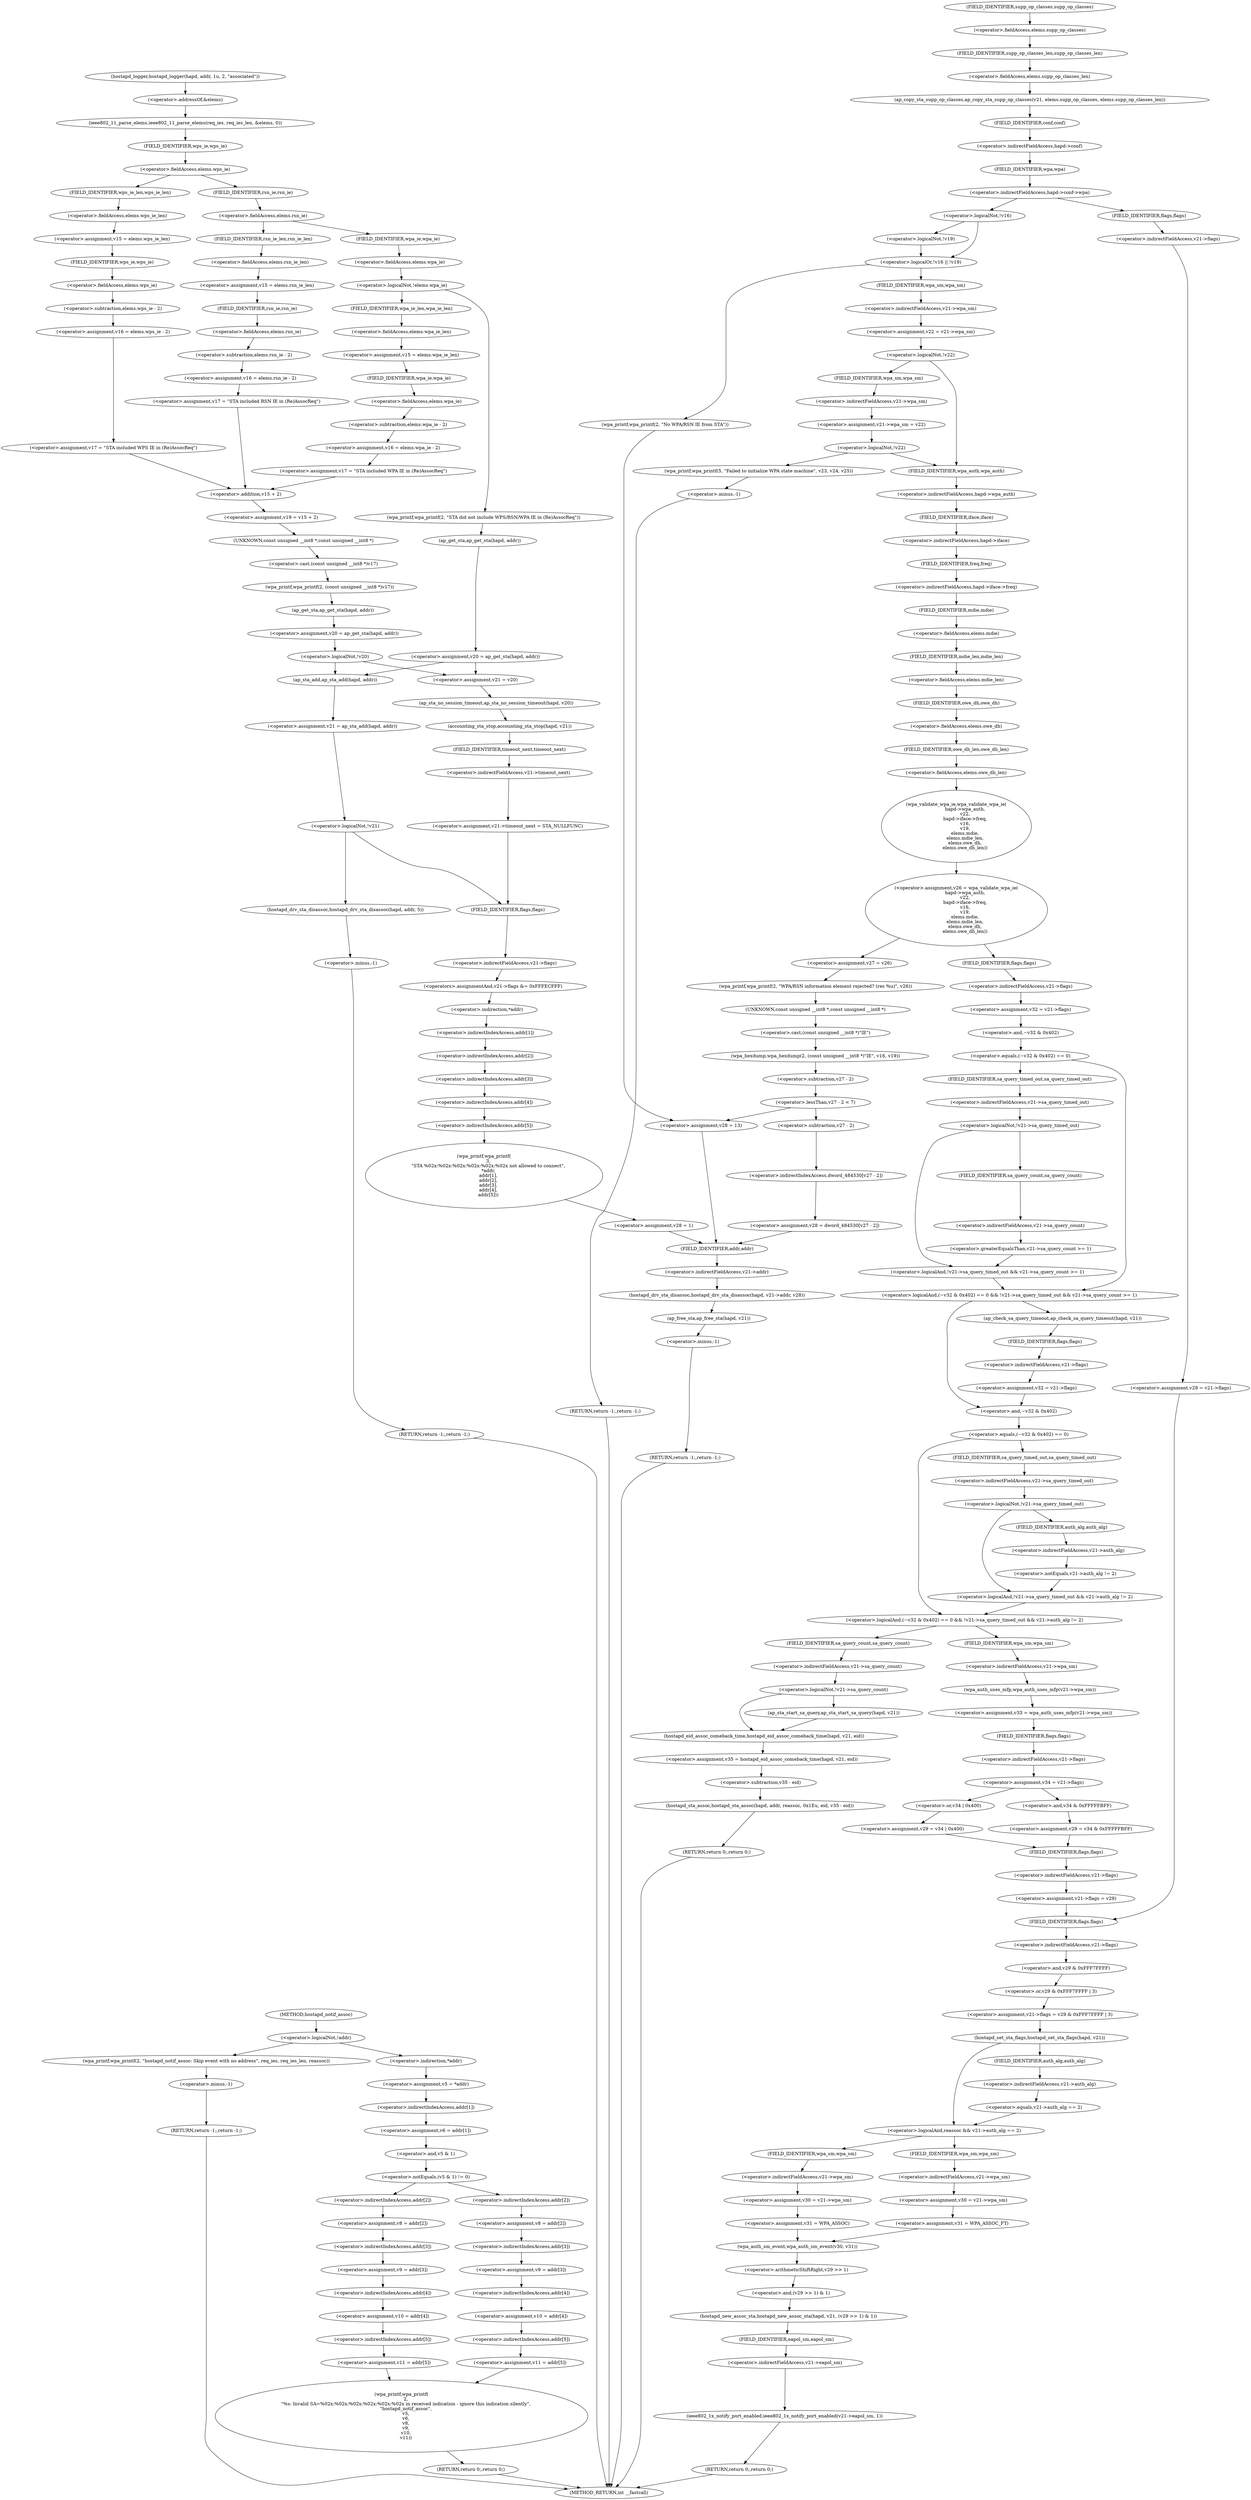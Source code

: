digraph hostapd_notif_assoc {  
"1000165" [label = "(<operator>.logicalNot,!addr)" ]
"1000168" [label = "(wpa_printf,wpa_printf(2, \"hostapd_notif_assoc: Skip event with no address\", req_ies, req_ies_len, reassoc))" ]
"1000174" [label = "(RETURN,return -1;,return -1;)" ]
"1000175" [label = "(<operator>.minus,-1)" ]
"1000177" [label = "(<operator>.assignment,v5 = *addr)" ]
"1000179" [label = "(<operator>.indirection,*addr)" ]
"1000181" [label = "(<operator>.assignment,v6 = addr[1])" ]
"1000183" [label = "(<operator>.indirectIndexAccess,addr[1])" ]
"1000187" [label = "(<operator>.notEquals,(v5 & 1) != 0)" ]
"1000188" [label = "(<operator>.and,v5 & 1)" ]
"1000193" [label = "(<operator>.assignment,v8 = addr[2])" ]
"1000195" [label = "(<operator>.indirectIndexAccess,addr[2])" ]
"1000198" [label = "(<operator>.assignment,v9 = addr[3])" ]
"1000200" [label = "(<operator>.indirectIndexAccess,addr[3])" ]
"1000203" [label = "(<operator>.assignment,v10 = addr[4])" ]
"1000205" [label = "(<operator>.indirectIndexAccess,addr[4])" ]
"1000208" [label = "(<operator>.assignment,v11 = addr[5])" ]
"1000210" [label = "(<operator>.indirectIndexAccess,addr[5])" ]
"1000214" [label = "(wpa_printf,wpa_printf(\n      2,\n      \"%s: Invalid SA=%02x:%02x:%02x:%02x:%02x:%02x in received indication - ignore this indication silently\",\n      \"hostapd_notif_assoc\",\n      v5,\n      v6,\n      v8,\n      v9,\n      v10,\n      v11))" ]
"1000224" [label = "(RETURN,return 0;,return 0;)" ]
"1000226" [label = "(<operator>.assignment,v8 = addr[2])" ]
"1000228" [label = "(<operator>.indirectIndexAccess,addr[2])" ]
"1000231" [label = "(<operator>.assignment,v9 = addr[3])" ]
"1000233" [label = "(<operator>.indirectIndexAccess,addr[3])" ]
"1000236" [label = "(<operator>.assignment,v10 = addr[4])" ]
"1000238" [label = "(<operator>.indirectIndexAccess,addr[4])" ]
"1000241" [label = "(<operator>.assignment,v11 = addr[5])" ]
"1000243" [label = "(<operator>.indirectIndexAccess,addr[5])" ]
"1000247" [label = "(hostapd_logger,hostapd_logger(hapd, addr, 1u, 2, \"associated\"))" ]
"1000253" [label = "(ieee802_11_parse_elems,ieee802_11_parse_elems(req_ies, req_ies_len, &elems, 0))" ]
"1000256" [label = "(<operator>.addressOf,&elems)" ]
"1000260" [label = "(<operator>.fieldAccess,elems.wps_ie)" ]
"1000262" [label = "(FIELD_IDENTIFIER,wps_ie,wps_ie)" ]
"1000264" [label = "(<operator>.assignment,v15 = elems.wps_ie_len)" ]
"1000266" [label = "(<operator>.fieldAccess,elems.wps_ie_len)" ]
"1000268" [label = "(FIELD_IDENTIFIER,wps_ie_len,wps_ie_len)" ]
"1000269" [label = "(<operator>.assignment,v16 = elems.wps_ie - 2)" ]
"1000271" [label = "(<operator>.subtraction,elems.wps_ie - 2)" ]
"1000272" [label = "(<operator>.fieldAccess,elems.wps_ie)" ]
"1000274" [label = "(FIELD_IDENTIFIER,wps_ie,wps_ie)" ]
"1000276" [label = "(<operator>.assignment,v17 = \"STA included WPS IE in (Re)AssocReq\")" ]
"1000281" [label = "(<operator>.fieldAccess,elems.rsn_ie)" ]
"1000283" [label = "(FIELD_IDENTIFIER,rsn_ie,rsn_ie)" ]
"1000285" [label = "(<operator>.assignment,v15 = elems.rsn_ie_len)" ]
"1000287" [label = "(<operator>.fieldAccess,elems.rsn_ie_len)" ]
"1000289" [label = "(FIELD_IDENTIFIER,rsn_ie_len,rsn_ie_len)" ]
"1000290" [label = "(<operator>.assignment,v16 = elems.rsn_ie - 2)" ]
"1000292" [label = "(<operator>.subtraction,elems.rsn_ie - 2)" ]
"1000293" [label = "(<operator>.fieldAccess,elems.rsn_ie)" ]
"1000295" [label = "(FIELD_IDENTIFIER,rsn_ie,rsn_ie)" ]
"1000297" [label = "(<operator>.assignment,v17 = \"STA included RSN IE in (Re)AssocReq\")" ]
"1000303" [label = "(<operator>.logicalNot,!elems.wpa_ie)" ]
"1000304" [label = "(<operator>.fieldAccess,elems.wpa_ie)" ]
"1000306" [label = "(FIELD_IDENTIFIER,wpa_ie,wpa_ie)" ]
"1000308" [label = "(wpa_printf,wpa_printf(2, \"STA did not include WPS/RSN/WPA IE in (Re)AssocReq\"))" ]
"1000313" [label = "(<operator>.assignment,v20 = ap_get_sta(hapd, addr))" ]
"1000315" [label = "(ap_get_sta,ap_get_sta(hapd, addr))" ]
"1000322" [label = "(<operator>.assignment,v21 = ap_sta_add(hapd, addr))" ]
"1000324" [label = "(ap_sta_add,ap_sta_add(hapd, addr))" ]
"1000328" [label = "(<operator>.logicalNot,!v21)" ]
"1000331" [label = "(hostapd_drv_sta_disassoc,hostapd_drv_sta_disassoc(hapd, addr, 5))" ]
"1000335" [label = "(RETURN,return -1;,return -1;)" ]
"1000336" [label = "(<operator>.minus,-1)" ]
"1000339" [label = "(<operator>.assignment,v15 = elems.wpa_ie_len)" ]
"1000341" [label = "(<operator>.fieldAccess,elems.wpa_ie_len)" ]
"1000343" [label = "(FIELD_IDENTIFIER,wpa_ie_len,wpa_ie_len)" ]
"1000344" [label = "(<operator>.assignment,v16 = elems.wpa_ie - 2)" ]
"1000346" [label = "(<operator>.subtraction,elems.wpa_ie - 2)" ]
"1000347" [label = "(<operator>.fieldAccess,elems.wpa_ie)" ]
"1000349" [label = "(FIELD_IDENTIFIER,wpa_ie,wpa_ie)" ]
"1000351" [label = "(<operator>.assignment,v17 = \"STA included WPA IE in (Re)AssocReq\")" ]
"1000354" [label = "(<operator>.assignment,v19 = v15 + 2)" ]
"1000356" [label = "(<operator>.addition,v15 + 2)" ]
"1000359" [label = "(wpa_printf,wpa_printf(2, (const unsigned __int8 *)v17))" ]
"1000361" [label = "(<operator>.cast,(const unsigned __int8 *)v17)" ]
"1000362" [label = "(UNKNOWN,const unsigned __int8 *,const unsigned __int8 *)" ]
"1000364" [label = "(<operator>.assignment,v20 = ap_get_sta(hapd, addr))" ]
"1000366" [label = "(ap_get_sta,ap_get_sta(hapd, addr))" ]
"1000370" [label = "(<operator>.logicalNot,!v20)" ]
"1000374" [label = "(<operator>.assignment,v21 = v20)" ]
"1000377" [label = "(ap_sta_no_session_timeout,ap_sta_no_session_timeout(hapd, v20))" ]
"1000380" [label = "(accounting_sta_stop,accounting_sta_stop(hapd, v21))" ]
"1000383" [label = "(<operator>.assignment,v21->timeout_next = STA_NULLFUNC)" ]
"1000384" [label = "(<operator>.indirectFieldAccess,v21->timeout_next)" ]
"1000386" [label = "(FIELD_IDENTIFIER,timeout_next,timeout_next)" ]
"1000389" [label = "(<operators>.assignmentAnd,v21->flags &= 0xFFFECFFF)" ]
"1000390" [label = "(<operator>.indirectFieldAccess,v21->flags)" ]
"1000392" [label = "(FIELD_IDENTIFIER,flags,flags)" ]
"1000395" [label = "(wpa_printf,wpa_printf(\n      3,\n      \"STA %02x:%02x:%02x:%02x:%02x:%02x not allowed to connect\",\n      *addr,\n      addr[1],\n      addr[2],\n      addr[3],\n      addr[4],\n      addr[5]))" ]
"1000398" [label = "(<operator>.indirection,*addr)" ]
"1000400" [label = "(<operator>.indirectIndexAccess,addr[1])" ]
"1000403" [label = "(<operator>.indirectIndexAccess,addr[2])" ]
"1000406" [label = "(<operator>.indirectIndexAccess,addr[3])" ]
"1000409" [label = "(<operator>.indirectIndexAccess,addr[4])" ]
"1000412" [label = "(<operator>.indirectIndexAccess,addr[5])" ]
"1000415" [label = "(<operator>.assignment,v28 = 1)" ]
"1000419" [label = "(ap_copy_sta_supp_op_classes,ap_copy_sta_supp_op_classes(v21, elems.supp_op_classes, elems.supp_op_classes_len))" ]
"1000421" [label = "(<operator>.fieldAccess,elems.supp_op_classes)" ]
"1000423" [label = "(FIELD_IDENTIFIER,supp_op_classes,supp_op_classes)" ]
"1000424" [label = "(<operator>.fieldAccess,elems.supp_op_classes_len)" ]
"1000426" [label = "(FIELD_IDENTIFIER,supp_op_classes_len,supp_op_classes_len)" ]
"1000428" [label = "(<operator>.indirectFieldAccess,hapd->conf->wpa)" ]
"1000429" [label = "(<operator>.indirectFieldAccess,hapd->conf)" ]
"1000431" [label = "(FIELD_IDENTIFIER,conf,conf)" ]
"1000432" [label = "(FIELD_IDENTIFIER,wpa,wpa)" ]
"1000435" [label = "(<operator>.logicalOr,!v16 || !v19)" ]
"1000436" [label = "(<operator>.logicalNot,!v16)" ]
"1000438" [label = "(<operator>.logicalNot,!v19)" ]
"1000441" [label = "(wpa_printf,wpa_printf(2, \"No WPA/RSN IE from STA\"))" ]
"1000445" [label = "(<operator>.assignment,v22 = v21->wpa_sm)" ]
"1000447" [label = "(<operator>.indirectFieldAccess,v21->wpa_sm)" ]
"1000449" [label = "(FIELD_IDENTIFIER,wpa_sm,wpa_sm)" ]
"1000451" [label = "(<operator>.logicalNot,!v22)" ]
"1000454" [label = "(<operator>.assignment,v21->wpa_sm = v22)" ]
"1000455" [label = "(<operator>.indirectFieldAccess,v21->wpa_sm)" ]
"1000457" [label = "(FIELD_IDENTIFIER,wpa_sm,wpa_sm)" ]
"1000460" [label = "(<operator>.logicalNot,!v22)" ]
"1000463" [label = "(wpa_printf,wpa_printf(5, \"Failed to initialize WPA state machine\", v23, v24, v25))" ]
"1000469" [label = "(RETURN,return -1;,return -1;)" ]
"1000470" [label = "(<operator>.minus,-1)" ]
"1000472" [label = "(<operator>.assignment,v26 = wpa_validate_wpa_ie(\n            hapd->wpa_auth,\n            v22,\n            hapd->iface->freq,\n            v16,\n            v19,\n            elems.mdie,\n            elems.mdie_len,\n            elems.owe_dh,\n            elems.owe_dh_len))" ]
"1000474" [label = "(wpa_validate_wpa_ie,wpa_validate_wpa_ie(\n            hapd->wpa_auth,\n            v22,\n            hapd->iface->freq,\n            v16,\n            v19,\n            elems.mdie,\n            elems.mdie_len,\n            elems.owe_dh,\n            elems.owe_dh_len))" ]
"1000475" [label = "(<operator>.indirectFieldAccess,hapd->wpa_auth)" ]
"1000477" [label = "(FIELD_IDENTIFIER,wpa_auth,wpa_auth)" ]
"1000479" [label = "(<operator>.indirectFieldAccess,hapd->iface->freq)" ]
"1000480" [label = "(<operator>.indirectFieldAccess,hapd->iface)" ]
"1000482" [label = "(FIELD_IDENTIFIER,iface,iface)" ]
"1000483" [label = "(FIELD_IDENTIFIER,freq,freq)" ]
"1000486" [label = "(<operator>.fieldAccess,elems.mdie)" ]
"1000488" [label = "(FIELD_IDENTIFIER,mdie,mdie)" ]
"1000489" [label = "(<operator>.fieldAccess,elems.mdie_len)" ]
"1000491" [label = "(FIELD_IDENTIFIER,mdie_len,mdie_len)" ]
"1000492" [label = "(<operator>.fieldAccess,elems.owe_dh)" ]
"1000494" [label = "(FIELD_IDENTIFIER,owe_dh,owe_dh)" ]
"1000495" [label = "(<operator>.fieldAccess,elems.owe_dh_len)" ]
"1000497" [label = "(FIELD_IDENTIFIER,owe_dh_len,owe_dh_len)" ]
"1000501" [label = "(<operator>.assignment,v27 = v26)" ]
"1000504" [label = "(wpa_printf,wpa_printf(2, \"WPA/RSN information element rejected? (res %u)\", v26))" ]
"1000508" [label = "(wpa_hexdump,wpa_hexdump(2, (const unsigned __int8 *)\"IE\", v16, v19))" ]
"1000510" [label = "(<operator>.cast,(const unsigned __int8 *)\"IE\")" ]
"1000511" [label = "(UNKNOWN,const unsigned __int8 *,const unsigned __int8 *)" ]
"1000516" [label = "(<operator>.lessThan,v27 - 2 < 7)" ]
"1000517" [label = "(<operator>.subtraction,v27 - 2)" ]
"1000522" [label = "(<operator>.assignment,v28 = dword_484530[v27 - 2])" ]
"1000524" [label = "(<operator>.indirectIndexAccess,dword_484530[v27 - 2])" ]
"1000526" [label = "(<operator>.subtraction,v27 - 2)" ]
"1000530" [label = "(hostapd_drv_sta_disassoc,hostapd_drv_sta_disassoc(hapd, v21->addr, v28))" ]
"1000532" [label = "(<operator>.indirectFieldAccess,v21->addr)" ]
"1000534" [label = "(FIELD_IDENTIFIER,addr,addr)" ]
"1000536" [label = "(ap_free_sta,ap_free_sta(hapd, v21))" ]
"1000539" [label = "(RETURN,return -1;,return -1;)" ]
"1000540" [label = "(<operator>.minus,-1)" ]
"1000543" [label = "(<operator>.assignment,v28 = 13)" ]
"1000547" [label = "(<operator>.assignment,v32 = v21->flags)" ]
"1000549" [label = "(<operator>.indirectFieldAccess,v21->flags)" ]
"1000551" [label = "(FIELD_IDENTIFIER,flags,flags)" ]
"1000553" [label = "(<operator>.logicalAnd,(~v32 & 0x402) == 0 && !v21->sa_query_timed_out && v21->sa_query_count >= 1)" ]
"1000554" [label = "(<operator>.equals,(~v32 & 0x402) == 0)" ]
"1000555" [label = "(<operator>.and,~v32 & 0x402)" ]
"1000559" [label = "(<operator>.logicalAnd,!v21->sa_query_timed_out && v21->sa_query_count >= 1)" ]
"1000560" [label = "(<operator>.logicalNot,!v21->sa_query_timed_out)" ]
"1000561" [label = "(<operator>.indirectFieldAccess,v21->sa_query_timed_out)" ]
"1000563" [label = "(FIELD_IDENTIFIER,sa_query_timed_out,sa_query_timed_out)" ]
"1000564" [label = "(<operator>.greaterEqualsThan,v21->sa_query_count >= 1)" ]
"1000565" [label = "(<operator>.indirectFieldAccess,v21->sa_query_count)" ]
"1000567" [label = "(FIELD_IDENTIFIER,sa_query_count,sa_query_count)" ]
"1000570" [label = "(ap_check_sa_query_timeout,ap_check_sa_query_timeout(hapd, v21))" ]
"1000573" [label = "(<operator>.assignment,v32 = v21->flags)" ]
"1000575" [label = "(<operator>.indirectFieldAccess,v21->flags)" ]
"1000577" [label = "(FIELD_IDENTIFIER,flags,flags)" ]
"1000579" [label = "(<operator>.logicalAnd,(~v32 & 0x402) == 0 && !v21->sa_query_timed_out && v21->auth_alg != 2)" ]
"1000580" [label = "(<operator>.equals,(~v32 & 0x402) == 0)" ]
"1000581" [label = "(<operator>.and,~v32 & 0x402)" ]
"1000585" [label = "(<operator>.logicalAnd,!v21->sa_query_timed_out && v21->auth_alg != 2)" ]
"1000586" [label = "(<operator>.logicalNot,!v21->sa_query_timed_out)" ]
"1000587" [label = "(<operator>.indirectFieldAccess,v21->sa_query_timed_out)" ]
"1000589" [label = "(FIELD_IDENTIFIER,sa_query_timed_out,sa_query_timed_out)" ]
"1000590" [label = "(<operator>.notEquals,v21->auth_alg != 2)" ]
"1000591" [label = "(<operator>.indirectFieldAccess,v21->auth_alg)" ]
"1000593" [label = "(FIELD_IDENTIFIER,auth_alg,auth_alg)" ]
"1000597" [label = "(<operator>.logicalNot,!v21->sa_query_count)" ]
"1000598" [label = "(<operator>.indirectFieldAccess,v21->sa_query_count)" ]
"1000600" [label = "(FIELD_IDENTIFIER,sa_query_count,sa_query_count)" ]
"1000601" [label = "(ap_sta_start_sa_query,ap_sta_start_sa_query(hapd, v21))" ]
"1000604" [label = "(<operator>.assignment,v35 = hostapd_eid_assoc_comeback_time(hapd, v21, eid))" ]
"1000606" [label = "(hostapd_eid_assoc_comeback_time,hostapd_eid_assoc_comeback_time(hapd, v21, eid))" ]
"1000610" [label = "(hostapd_sta_assoc,hostapd_sta_assoc(hapd, addr, reassoc, 0x1Eu, eid, v35 - eid))" ]
"1000616" [label = "(<operator>.subtraction,v35 - eid)" ]
"1000619" [label = "(RETURN,return 0;,return 0;)" ]
"1000621" [label = "(<operator>.assignment,v33 = wpa_auth_uses_mfp(v21->wpa_sm))" ]
"1000623" [label = "(wpa_auth_uses_mfp,wpa_auth_uses_mfp(v21->wpa_sm))" ]
"1000624" [label = "(<operator>.indirectFieldAccess,v21->wpa_sm)" ]
"1000626" [label = "(FIELD_IDENTIFIER,wpa_sm,wpa_sm)" ]
"1000627" [label = "(<operator>.assignment,v34 = v21->flags)" ]
"1000629" [label = "(<operator>.indirectFieldAccess,v21->flags)" ]
"1000631" [label = "(FIELD_IDENTIFIER,flags,flags)" ]
"1000634" [label = "(<operator>.assignment,v29 = v34 | 0x400)" ]
"1000636" [label = "(<operator>.or,v34 | 0x400)" ]
"1000640" [label = "(<operator>.assignment,v29 = v34 & 0xFFFFFBFF)" ]
"1000642" [label = "(<operator>.and,v34 & 0xFFFFFBFF)" ]
"1000645" [label = "(<operator>.assignment,v21->flags = v29)" ]
"1000646" [label = "(<operator>.indirectFieldAccess,v21->flags)" ]
"1000648" [label = "(FIELD_IDENTIFIER,flags,flags)" ]
"1000652" [label = "(<operator>.assignment,v29 = v21->flags)" ]
"1000654" [label = "(<operator>.indirectFieldAccess,v21->flags)" ]
"1000656" [label = "(FIELD_IDENTIFIER,flags,flags)" ]
"1000657" [label = "(<operator>.assignment,v21->flags = v29 & 0xFFF7FFFF | 3)" ]
"1000658" [label = "(<operator>.indirectFieldAccess,v21->flags)" ]
"1000660" [label = "(FIELD_IDENTIFIER,flags,flags)" ]
"1000661" [label = "(<operator>.or,v29 & 0xFFF7FFFF | 3)" ]
"1000662" [label = "(<operator>.and,v29 & 0xFFF7FFFF)" ]
"1000666" [label = "(hostapd_set_sta_flags,hostapd_set_sta_flags(hapd, v21))" ]
"1000670" [label = "(<operator>.logicalAnd,reassoc && v21->auth_alg == 2)" ]
"1000672" [label = "(<operator>.equals,v21->auth_alg == 2)" ]
"1000673" [label = "(<operator>.indirectFieldAccess,v21->auth_alg)" ]
"1000675" [label = "(FIELD_IDENTIFIER,auth_alg,auth_alg)" ]
"1000678" [label = "(<operator>.assignment,v30 = v21->wpa_sm)" ]
"1000680" [label = "(<operator>.indirectFieldAccess,v21->wpa_sm)" ]
"1000682" [label = "(FIELD_IDENTIFIER,wpa_sm,wpa_sm)" ]
"1000683" [label = "(<operator>.assignment,v31 = WPA_ASSOC_FT)" ]
"1000688" [label = "(<operator>.assignment,v30 = v21->wpa_sm)" ]
"1000690" [label = "(<operator>.indirectFieldAccess,v21->wpa_sm)" ]
"1000692" [label = "(FIELD_IDENTIFIER,wpa_sm,wpa_sm)" ]
"1000693" [label = "(<operator>.assignment,v31 = WPA_ASSOC)" ]
"1000696" [label = "(wpa_auth_sm_event,wpa_auth_sm_event(v30, v31))" ]
"1000699" [label = "(hostapd_new_assoc_sta,hostapd_new_assoc_sta(hapd, v21, (v29 >> 1) & 1))" ]
"1000702" [label = "(<operator>.and,(v29 >> 1) & 1)" ]
"1000703" [label = "(<operator>.arithmeticShiftRight,v29 >> 1)" ]
"1000707" [label = "(ieee802_1x_notify_port_enabled,ieee802_1x_notify_port_enabled(v21->eapol_sm, 1))" ]
"1000708" [label = "(<operator>.indirectFieldAccess,v21->eapol_sm)" ]
"1000710" [label = "(FIELD_IDENTIFIER,eapol_sm,eapol_sm)" ]
"1000712" [label = "(RETURN,return 0;,return 0;)" ]
"1000129" [label = "(METHOD,hostapd_notif_assoc)" ]
"1000714" [label = "(METHOD_RETURN,int __fastcall)" ]
  "1000165" -> "1000168" 
  "1000165" -> "1000179" 
  "1000168" -> "1000175" 
  "1000174" -> "1000714" 
  "1000175" -> "1000174" 
  "1000177" -> "1000183" 
  "1000179" -> "1000177" 
  "1000181" -> "1000188" 
  "1000183" -> "1000181" 
  "1000187" -> "1000195" 
  "1000187" -> "1000228" 
  "1000188" -> "1000187" 
  "1000193" -> "1000200" 
  "1000195" -> "1000193" 
  "1000198" -> "1000205" 
  "1000200" -> "1000198" 
  "1000203" -> "1000210" 
  "1000205" -> "1000203" 
  "1000208" -> "1000214" 
  "1000210" -> "1000208" 
  "1000214" -> "1000224" 
  "1000224" -> "1000714" 
  "1000226" -> "1000233" 
  "1000228" -> "1000226" 
  "1000231" -> "1000238" 
  "1000233" -> "1000231" 
  "1000236" -> "1000243" 
  "1000238" -> "1000236" 
  "1000241" -> "1000214" 
  "1000243" -> "1000241" 
  "1000247" -> "1000256" 
  "1000253" -> "1000262" 
  "1000256" -> "1000253" 
  "1000260" -> "1000268" 
  "1000260" -> "1000283" 
  "1000262" -> "1000260" 
  "1000264" -> "1000274" 
  "1000266" -> "1000264" 
  "1000268" -> "1000266" 
  "1000269" -> "1000276" 
  "1000271" -> "1000269" 
  "1000272" -> "1000271" 
  "1000274" -> "1000272" 
  "1000276" -> "1000356" 
  "1000281" -> "1000289" 
  "1000281" -> "1000306" 
  "1000283" -> "1000281" 
  "1000285" -> "1000295" 
  "1000287" -> "1000285" 
  "1000289" -> "1000287" 
  "1000290" -> "1000297" 
  "1000292" -> "1000290" 
  "1000293" -> "1000292" 
  "1000295" -> "1000293" 
  "1000297" -> "1000356" 
  "1000303" -> "1000308" 
  "1000303" -> "1000343" 
  "1000304" -> "1000303" 
  "1000306" -> "1000304" 
  "1000308" -> "1000315" 
  "1000313" -> "1000374" 
  "1000313" -> "1000324" 
  "1000315" -> "1000313" 
  "1000322" -> "1000328" 
  "1000324" -> "1000322" 
  "1000328" -> "1000331" 
  "1000328" -> "1000392" 
  "1000331" -> "1000336" 
  "1000335" -> "1000714" 
  "1000336" -> "1000335" 
  "1000339" -> "1000349" 
  "1000341" -> "1000339" 
  "1000343" -> "1000341" 
  "1000344" -> "1000351" 
  "1000346" -> "1000344" 
  "1000347" -> "1000346" 
  "1000349" -> "1000347" 
  "1000351" -> "1000356" 
  "1000354" -> "1000362" 
  "1000356" -> "1000354" 
  "1000359" -> "1000366" 
  "1000361" -> "1000359" 
  "1000362" -> "1000361" 
  "1000364" -> "1000370" 
  "1000366" -> "1000364" 
  "1000370" -> "1000324" 
  "1000370" -> "1000374" 
  "1000374" -> "1000377" 
  "1000377" -> "1000380" 
  "1000380" -> "1000386" 
  "1000383" -> "1000392" 
  "1000384" -> "1000383" 
  "1000386" -> "1000384" 
  "1000389" -> "1000398" 
  "1000390" -> "1000389" 
  "1000392" -> "1000390" 
  "1000395" -> "1000415" 
  "1000398" -> "1000400" 
  "1000400" -> "1000403" 
  "1000403" -> "1000406" 
  "1000406" -> "1000409" 
  "1000409" -> "1000412" 
  "1000412" -> "1000395" 
  "1000415" -> "1000534" 
  "1000419" -> "1000431" 
  "1000421" -> "1000426" 
  "1000423" -> "1000421" 
  "1000424" -> "1000419" 
  "1000426" -> "1000424" 
  "1000428" -> "1000436" 
  "1000428" -> "1000656" 
  "1000429" -> "1000432" 
  "1000431" -> "1000429" 
  "1000432" -> "1000428" 
  "1000435" -> "1000441" 
  "1000435" -> "1000449" 
  "1000436" -> "1000435" 
  "1000436" -> "1000438" 
  "1000438" -> "1000435" 
  "1000441" -> "1000543" 
  "1000445" -> "1000451" 
  "1000447" -> "1000445" 
  "1000449" -> "1000447" 
  "1000451" -> "1000457" 
  "1000451" -> "1000477" 
  "1000454" -> "1000460" 
  "1000455" -> "1000454" 
  "1000457" -> "1000455" 
  "1000460" -> "1000463" 
  "1000460" -> "1000477" 
  "1000463" -> "1000470" 
  "1000469" -> "1000714" 
  "1000470" -> "1000469" 
  "1000472" -> "1000501" 
  "1000472" -> "1000551" 
  "1000474" -> "1000472" 
  "1000475" -> "1000482" 
  "1000477" -> "1000475" 
  "1000479" -> "1000488" 
  "1000480" -> "1000483" 
  "1000482" -> "1000480" 
  "1000483" -> "1000479" 
  "1000486" -> "1000491" 
  "1000488" -> "1000486" 
  "1000489" -> "1000494" 
  "1000491" -> "1000489" 
  "1000492" -> "1000497" 
  "1000494" -> "1000492" 
  "1000495" -> "1000474" 
  "1000497" -> "1000495" 
  "1000501" -> "1000504" 
  "1000504" -> "1000511" 
  "1000508" -> "1000517" 
  "1000510" -> "1000508" 
  "1000511" -> "1000510" 
  "1000516" -> "1000526" 
  "1000516" -> "1000543" 
  "1000517" -> "1000516" 
  "1000522" -> "1000534" 
  "1000524" -> "1000522" 
  "1000526" -> "1000524" 
  "1000530" -> "1000536" 
  "1000532" -> "1000530" 
  "1000534" -> "1000532" 
  "1000536" -> "1000540" 
  "1000539" -> "1000714" 
  "1000540" -> "1000539" 
  "1000543" -> "1000534" 
  "1000547" -> "1000555" 
  "1000549" -> "1000547" 
  "1000551" -> "1000549" 
  "1000553" -> "1000570" 
  "1000553" -> "1000581" 
  "1000554" -> "1000553" 
  "1000554" -> "1000563" 
  "1000555" -> "1000554" 
  "1000559" -> "1000553" 
  "1000560" -> "1000559" 
  "1000560" -> "1000567" 
  "1000561" -> "1000560" 
  "1000563" -> "1000561" 
  "1000564" -> "1000559" 
  "1000565" -> "1000564" 
  "1000567" -> "1000565" 
  "1000570" -> "1000577" 
  "1000573" -> "1000581" 
  "1000575" -> "1000573" 
  "1000577" -> "1000575" 
  "1000579" -> "1000600" 
  "1000579" -> "1000626" 
  "1000580" -> "1000579" 
  "1000580" -> "1000589" 
  "1000581" -> "1000580" 
  "1000585" -> "1000579" 
  "1000586" -> "1000585" 
  "1000586" -> "1000593" 
  "1000587" -> "1000586" 
  "1000589" -> "1000587" 
  "1000590" -> "1000585" 
  "1000591" -> "1000590" 
  "1000593" -> "1000591" 
  "1000597" -> "1000601" 
  "1000597" -> "1000606" 
  "1000598" -> "1000597" 
  "1000600" -> "1000598" 
  "1000601" -> "1000606" 
  "1000604" -> "1000616" 
  "1000606" -> "1000604" 
  "1000610" -> "1000619" 
  "1000616" -> "1000610" 
  "1000619" -> "1000714" 
  "1000621" -> "1000631" 
  "1000623" -> "1000621" 
  "1000624" -> "1000623" 
  "1000626" -> "1000624" 
  "1000627" -> "1000636" 
  "1000627" -> "1000642" 
  "1000629" -> "1000627" 
  "1000631" -> "1000629" 
  "1000634" -> "1000648" 
  "1000636" -> "1000634" 
  "1000640" -> "1000648" 
  "1000642" -> "1000640" 
  "1000645" -> "1000660" 
  "1000646" -> "1000645" 
  "1000648" -> "1000646" 
  "1000652" -> "1000660" 
  "1000654" -> "1000652" 
  "1000656" -> "1000654" 
  "1000657" -> "1000666" 
  "1000658" -> "1000662" 
  "1000660" -> "1000658" 
  "1000661" -> "1000657" 
  "1000662" -> "1000661" 
  "1000666" -> "1000670" 
  "1000666" -> "1000675" 
  "1000670" -> "1000682" 
  "1000670" -> "1000692" 
  "1000672" -> "1000670" 
  "1000673" -> "1000672" 
  "1000675" -> "1000673" 
  "1000678" -> "1000683" 
  "1000680" -> "1000678" 
  "1000682" -> "1000680" 
  "1000683" -> "1000696" 
  "1000688" -> "1000693" 
  "1000690" -> "1000688" 
  "1000692" -> "1000690" 
  "1000693" -> "1000696" 
  "1000696" -> "1000703" 
  "1000699" -> "1000710" 
  "1000702" -> "1000699" 
  "1000703" -> "1000702" 
  "1000707" -> "1000712" 
  "1000708" -> "1000707" 
  "1000710" -> "1000708" 
  "1000712" -> "1000714" 
  "1000129" -> "1000165" 
}
